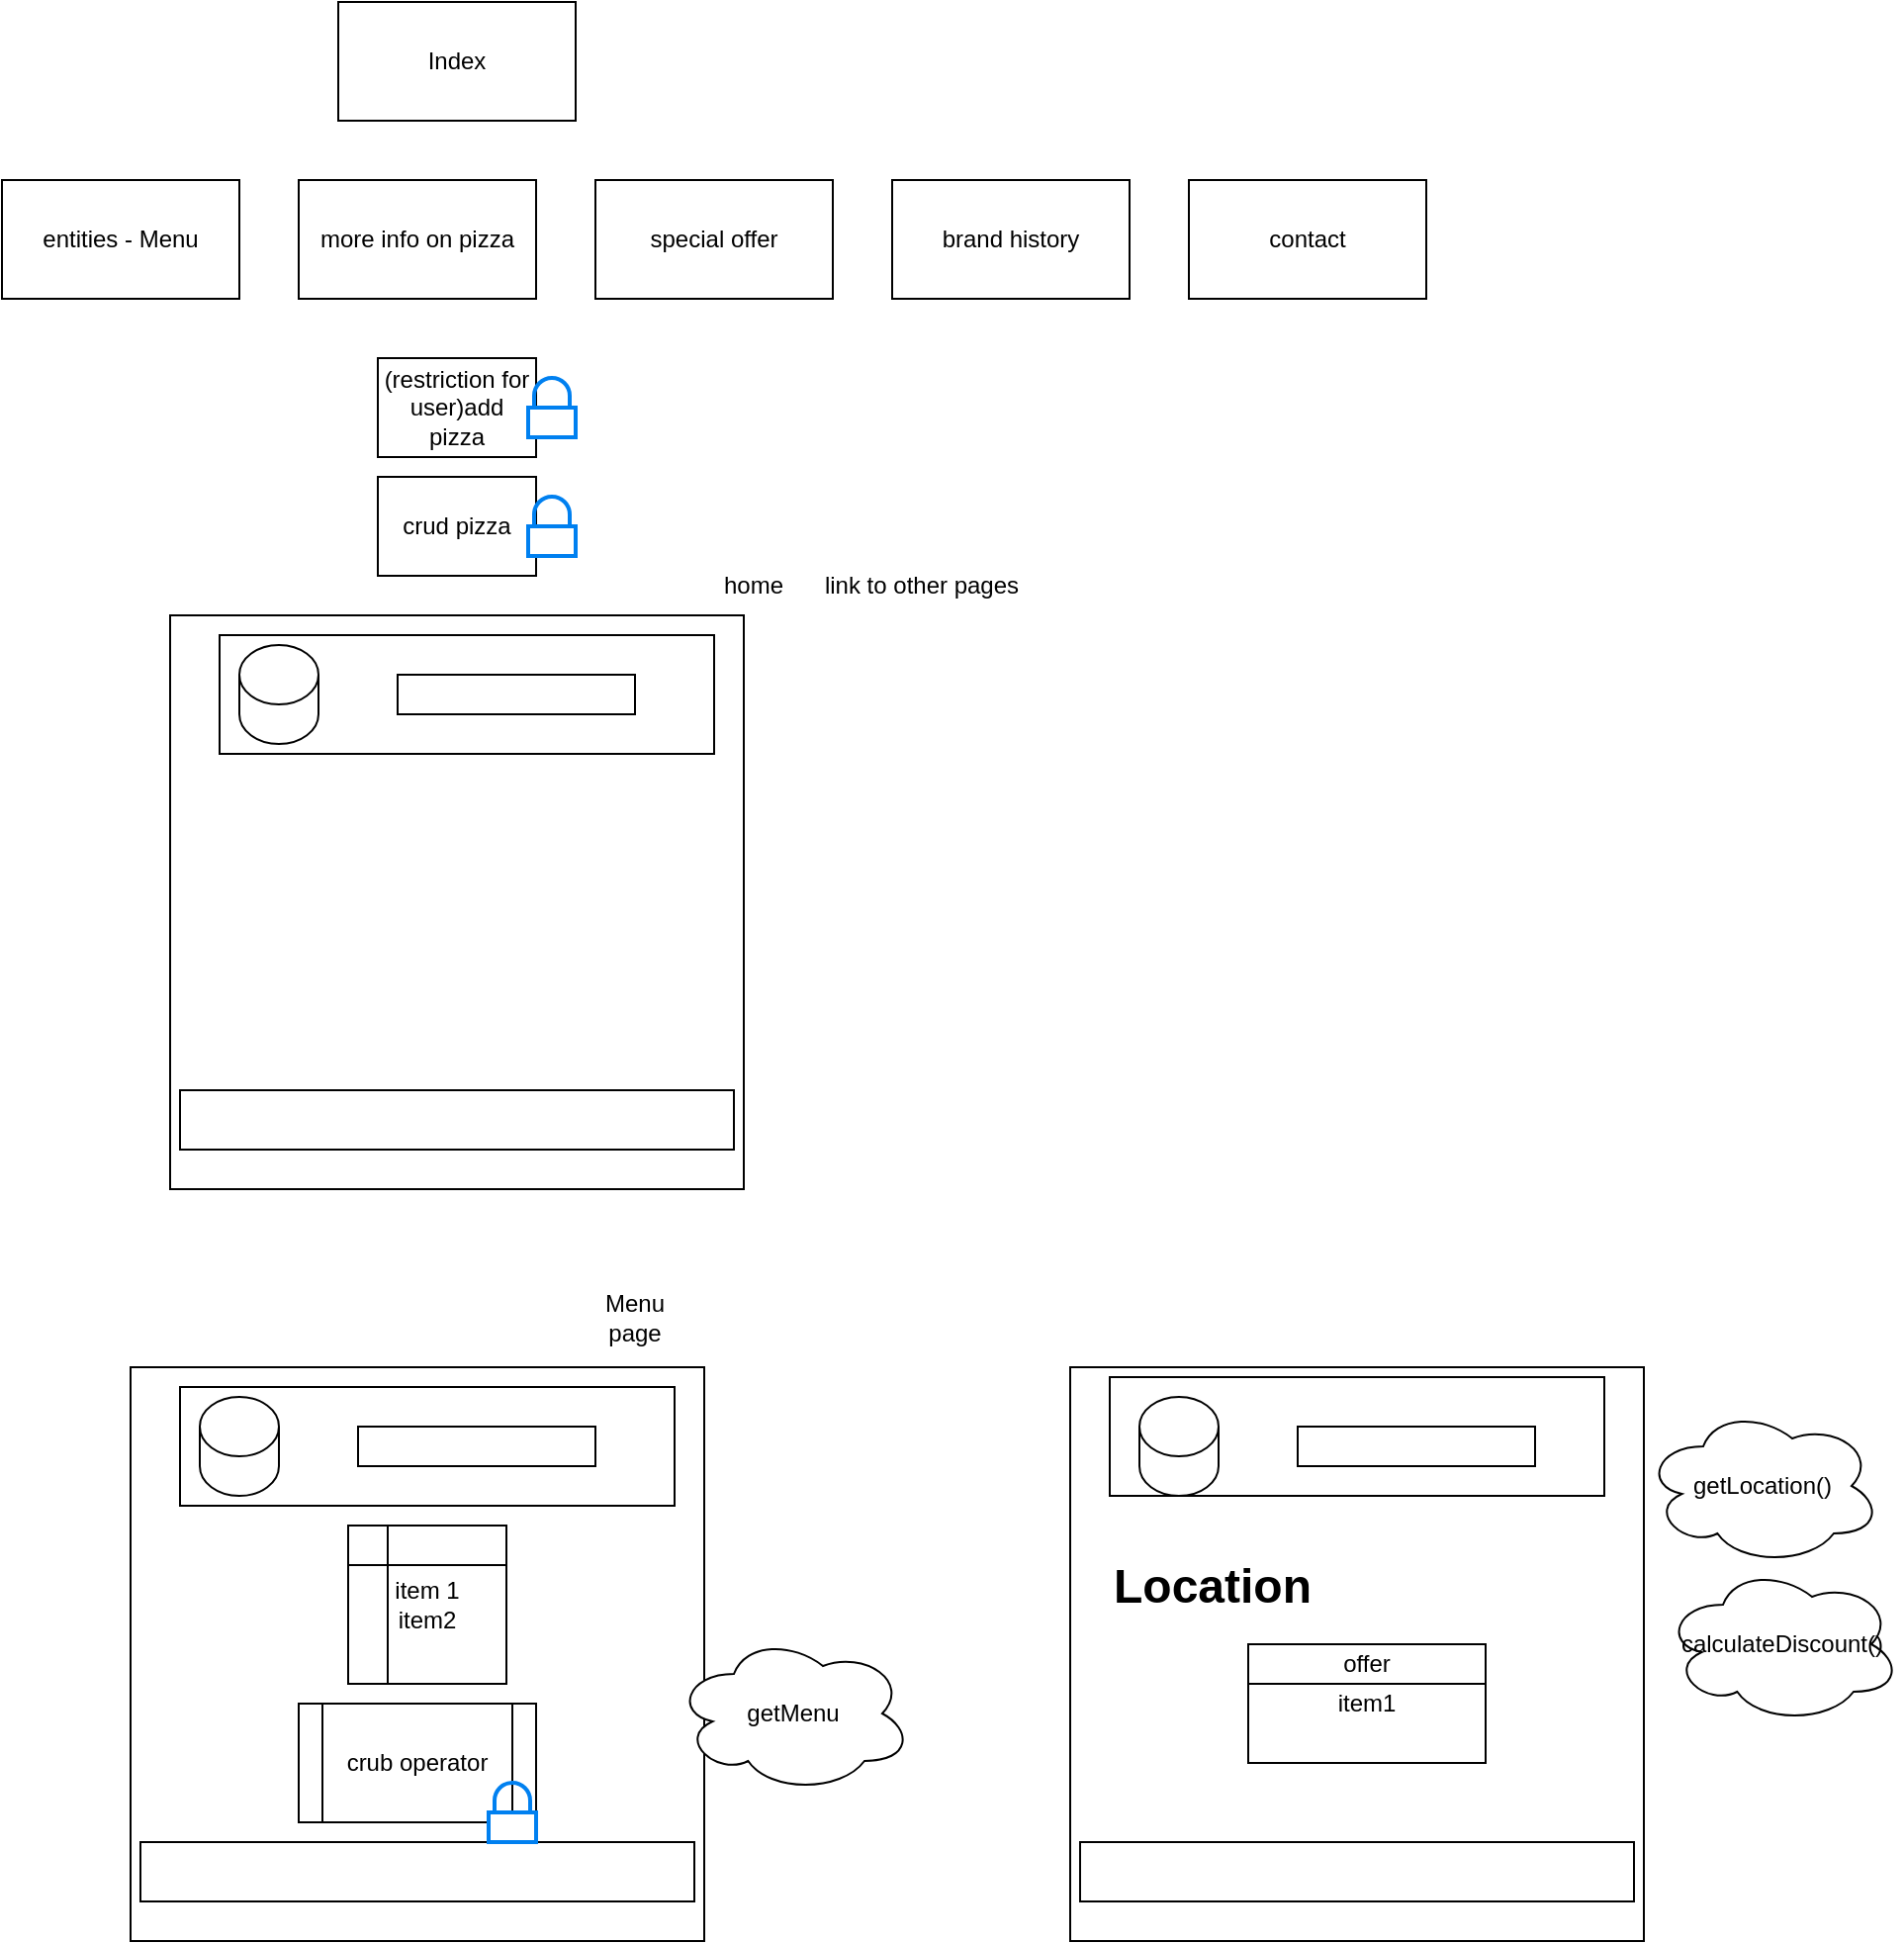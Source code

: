 <mxfile version="26.0.16">
  <diagram name="Page-1" id="88ZFYOin3D3_pRnVr2gE">
    <mxGraphModel grid="1" page="1" gridSize="10" guides="1" tooltips="1" connect="1" arrows="1" fold="1" pageScale="1" pageWidth="827" pageHeight="1169" math="0" shadow="0">
      <root>
        <mxCell id="0" />
        <mxCell id="1" parent="0" />
        <mxCell id="1zU5XeydHLKImgZtumu8-1" value="Index" style="rounded=0;whiteSpace=wrap;html=1;" vertex="1" parent="1">
          <mxGeometry x="180" y="50" width="120" height="60" as="geometry" />
        </mxCell>
        <mxCell id="1zU5XeydHLKImgZtumu8-2" value="entities - Menu" style="rounded=0;whiteSpace=wrap;html=1;" vertex="1" parent="1">
          <mxGeometry x="10" y="140" width="120" height="60" as="geometry" />
        </mxCell>
        <mxCell id="1zU5XeydHLKImgZtumu8-3" value="more info on pizza" style="rounded=0;whiteSpace=wrap;html=1;" vertex="1" parent="1">
          <mxGeometry x="160" y="140" width="120" height="60" as="geometry" />
        </mxCell>
        <mxCell id="1zU5XeydHLKImgZtumu8-4" value="special offer" style="rounded=0;whiteSpace=wrap;html=1;" vertex="1" parent="1">
          <mxGeometry x="310" y="140" width="120" height="60" as="geometry" />
        </mxCell>
        <mxCell id="1zU5XeydHLKImgZtumu8-5" value="brand history" style="rounded=0;whiteSpace=wrap;html=1;" vertex="1" parent="1">
          <mxGeometry x="460" y="140" width="120" height="60" as="geometry" />
        </mxCell>
        <mxCell id="1zU5XeydHLKImgZtumu8-6" value="contact" style="rounded=0;whiteSpace=wrap;html=1;" vertex="1" parent="1">
          <mxGeometry x="610" y="140" width="120" height="60" as="geometry" />
        </mxCell>
        <mxCell id="1zU5XeydHLKImgZtumu8-7" value="(restriction for user)add pizza" style="rounded=0;whiteSpace=wrap;html=1;" vertex="1" parent="1">
          <mxGeometry x="200" y="230" width="80" height="50" as="geometry" />
        </mxCell>
        <mxCell id="1zU5XeydHLKImgZtumu8-8" value="crud pizza" style="rounded=0;whiteSpace=wrap;html=1;" vertex="1" parent="1">
          <mxGeometry x="200" y="290" width="80" height="50" as="geometry" />
        </mxCell>
        <mxCell id="1zU5XeydHLKImgZtumu8-9" value="" style="whiteSpace=wrap;html=1;aspect=fixed;" vertex="1" parent="1">
          <mxGeometry x="95" y="360" width="290" height="290" as="geometry" />
        </mxCell>
        <mxCell id="1zU5XeydHLKImgZtumu8-10" value="home" style="text;html=1;align=center;verticalAlign=middle;whiteSpace=wrap;rounded=0;" vertex="1" parent="1">
          <mxGeometry x="360" y="330" width="60" height="30" as="geometry" />
        </mxCell>
        <mxCell id="1zU5XeydHLKImgZtumu8-11" value="link to other pages" style="text;html=1;align=center;verticalAlign=middle;whiteSpace=wrap;rounded=0;" vertex="1" parent="1">
          <mxGeometry x="420" y="330" width="110" height="30" as="geometry" />
        </mxCell>
        <mxCell id="1zU5XeydHLKImgZtumu8-12" value="" style="rounded=0;whiteSpace=wrap;html=1;" vertex="1" parent="1">
          <mxGeometry x="120" y="370" width="250" height="60" as="geometry" />
        </mxCell>
        <mxCell id="1zU5XeydHLKImgZtumu8-13" value="" style="rounded=0;whiteSpace=wrap;html=1;" vertex="1" parent="1">
          <mxGeometry x="100" y="600" width="280" height="30" as="geometry" />
        </mxCell>
        <mxCell id="1zU5XeydHLKImgZtumu8-14" value="" style="shape=cylinder3;whiteSpace=wrap;html=1;boundedLbl=1;backgroundOutline=1;size=15;" vertex="1" parent="1">
          <mxGeometry x="130" y="375" width="40" height="50" as="geometry" />
        </mxCell>
        <mxCell id="1zU5XeydHLKImgZtumu8-15" value="" style="rounded=0;whiteSpace=wrap;html=1;" vertex="1" parent="1">
          <mxGeometry x="210" y="390" width="120" height="20" as="geometry" />
        </mxCell>
        <mxCell id="1zU5XeydHLKImgZtumu8-16" value="" style="whiteSpace=wrap;html=1;aspect=fixed;" vertex="1" parent="1">
          <mxGeometry x="550" y="740" width="290" height="290" as="geometry" />
        </mxCell>
        <mxCell id="1zU5XeydHLKImgZtumu8-17" value="" style="rounded=0;whiteSpace=wrap;html=1;" vertex="1" parent="1">
          <mxGeometry x="570" y="745" width="250" height="60" as="geometry" />
        </mxCell>
        <mxCell id="1zU5XeydHLKImgZtumu8-18" value="" style="rounded=0;whiteSpace=wrap;html=1;" vertex="1" parent="1">
          <mxGeometry x="555" y="980" width="280" height="30" as="geometry" />
        </mxCell>
        <mxCell id="1zU5XeydHLKImgZtumu8-19" value="" style="shape=cylinder3;whiteSpace=wrap;html=1;boundedLbl=1;backgroundOutline=1;size=15;" vertex="1" parent="1">
          <mxGeometry x="585" y="755" width="40" height="50" as="geometry" />
        </mxCell>
        <mxCell id="1zU5XeydHLKImgZtumu8-20" value="" style="rounded=0;whiteSpace=wrap;html=1;" vertex="1" parent="1">
          <mxGeometry x="665" y="770" width="120" height="20" as="geometry" />
        </mxCell>
        <mxCell id="1zU5XeydHLKImgZtumu8-21" value="" style="whiteSpace=wrap;html=1;aspect=fixed;" vertex="1" parent="1">
          <mxGeometry x="75" y="740" width="290" height="290" as="geometry" />
        </mxCell>
        <mxCell id="1zU5XeydHLKImgZtumu8-22" value="" style="rounded=0;whiteSpace=wrap;html=1;" vertex="1" parent="1">
          <mxGeometry x="100" y="750" width="250" height="60" as="geometry" />
        </mxCell>
        <mxCell id="1zU5XeydHLKImgZtumu8-23" value="" style="rounded=0;whiteSpace=wrap;html=1;" vertex="1" parent="1">
          <mxGeometry x="80" y="980" width="280" height="30" as="geometry" />
        </mxCell>
        <mxCell id="1zU5XeydHLKImgZtumu8-24" value="" style="shape=cylinder3;whiteSpace=wrap;html=1;boundedLbl=1;backgroundOutline=1;size=15;" vertex="1" parent="1">
          <mxGeometry x="110" y="755" width="40" height="50" as="geometry" />
        </mxCell>
        <mxCell id="1zU5XeydHLKImgZtumu8-25" value="" style="rounded=0;whiteSpace=wrap;html=1;" vertex="1" parent="1">
          <mxGeometry x="190" y="770" width="120" height="20" as="geometry" />
        </mxCell>
        <mxCell id="1zU5XeydHLKImgZtumu8-26" value="Menu page" style="text;html=1;align=center;verticalAlign=middle;whiteSpace=wrap;rounded=0;" vertex="1" parent="1">
          <mxGeometry x="300" y="700" width="60" height="30" as="geometry" />
        </mxCell>
        <mxCell id="1zU5XeydHLKImgZtumu8-27" value="crub operator" style="shape=process;whiteSpace=wrap;html=1;backgroundOutline=1;" vertex="1" parent="1">
          <mxGeometry x="160" y="910" width="120" height="60" as="geometry" />
        </mxCell>
        <mxCell id="1zU5XeydHLKImgZtumu8-28" value="" style="html=1;verticalLabelPosition=bottom;align=center;labelBackgroundColor=#ffffff;verticalAlign=top;strokeWidth=2;strokeColor=#0080F0;shadow=0;dashed=0;shape=mxgraph.ios7.icons.locked;" vertex="1" parent="1">
          <mxGeometry x="256" y="950" width="24" height="30" as="geometry" />
        </mxCell>
        <mxCell id="1zU5XeydHLKImgZtumu8-29" value="" style="html=1;verticalLabelPosition=bottom;align=center;labelBackgroundColor=#ffffff;verticalAlign=top;strokeWidth=2;strokeColor=#0080F0;shadow=0;dashed=0;shape=mxgraph.ios7.icons.locked;" vertex="1" parent="1">
          <mxGeometry x="276" y="240" width="24" height="30" as="geometry" />
        </mxCell>
        <mxCell id="1zU5XeydHLKImgZtumu8-30" value="" style="html=1;verticalLabelPosition=bottom;align=center;labelBackgroundColor=#ffffff;verticalAlign=top;strokeWidth=2;strokeColor=#0080F0;shadow=0;dashed=0;shape=mxgraph.ios7.icons.locked;" vertex="1" parent="1">
          <mxGeometry x="276" y="300" width="24" height="30" as="geometry" />
        </mxCell>
        <mxCell id="1zU5XeydHLKImgZtumu8-31" value="getMenu" style="ellipse;shape=cloud;whiteSpace=wrap;html=1;" vertex="1" parent="1">
          <mxGeometry x="350" y="875" width="120" height="80" as="geometry" />
        </mxCell>
        <mxCell id="1zU5XeydHLKImgZtumu8-32" value="item 1&lt;div&gt;item2&lt;/div&gt;" style="shape=internalStorage;whiteSpace=wrap;html=1;backgroundOutline=1;" vertex="1" parent="1">
          <mxGeometry x="185" y="820" width="80" height="80" as="geometry" />
        </mxCell>
        <mxCell id="1zU5XeydHLKImgZtumu8-33" value="&lt;h1 style=&quot;margin-top: 0px;&quot;&gt;Location&lt;/h1&gt;" style="text;html=1;whiteSpace=wrap;overflow=hidden;rounded=0;" vertex="1" parent="1">
          <mxGeometry x="570" y="830" width="180" height="120" as="geometry" />
        </mxCell>
        <mxCell id="1zU5XeydHLKImgZtumu8-34" value="calculateDiscount()" style="ellipse;shape=cloud;whiteSpace=wrap;html=1;" vertex="1" parent="1">
          <mxGeometry x="850" y="840" width="120" height="80" as="geometry" />
        </mxCell>
        <mxCell id="1zU5XeydHLKImgZtumu8-35" value="item1" style="shape=internalStorage;whiteSpace=wrap;html=1;backgroundOutline=1;dx=0;dy=20;" vertex="1" parent="1">
          <mxGeometry x="640" y="880" width="120" height="60" as="geometry" />
        </mxCell>
        <mxCell id="1zU5XeydHLKImgZtumu8-36" value="offer" style="text;html=1;align=center;verticalAlign=middle;whiteSpace=wrap;rounded=0;" vertex="1" parent="1">
          <mxGeometry x="670" y="875" width="60" height="30" as="geometry" />
        </mxCell>
        <mxCell id="1zU5XeydHLKImgZtumu8-37" value="getLocation()" style="ellipse;shape=cloud;whiteSpace=wrap;html=1;" vertex="1" parent="1">
          <mxGeometry x="840" y="760" width="120" height="80" as="geometry" />
        </mxCell>
      </root>
    </mxGraphModel>
  </diagram>
</mxfile>

